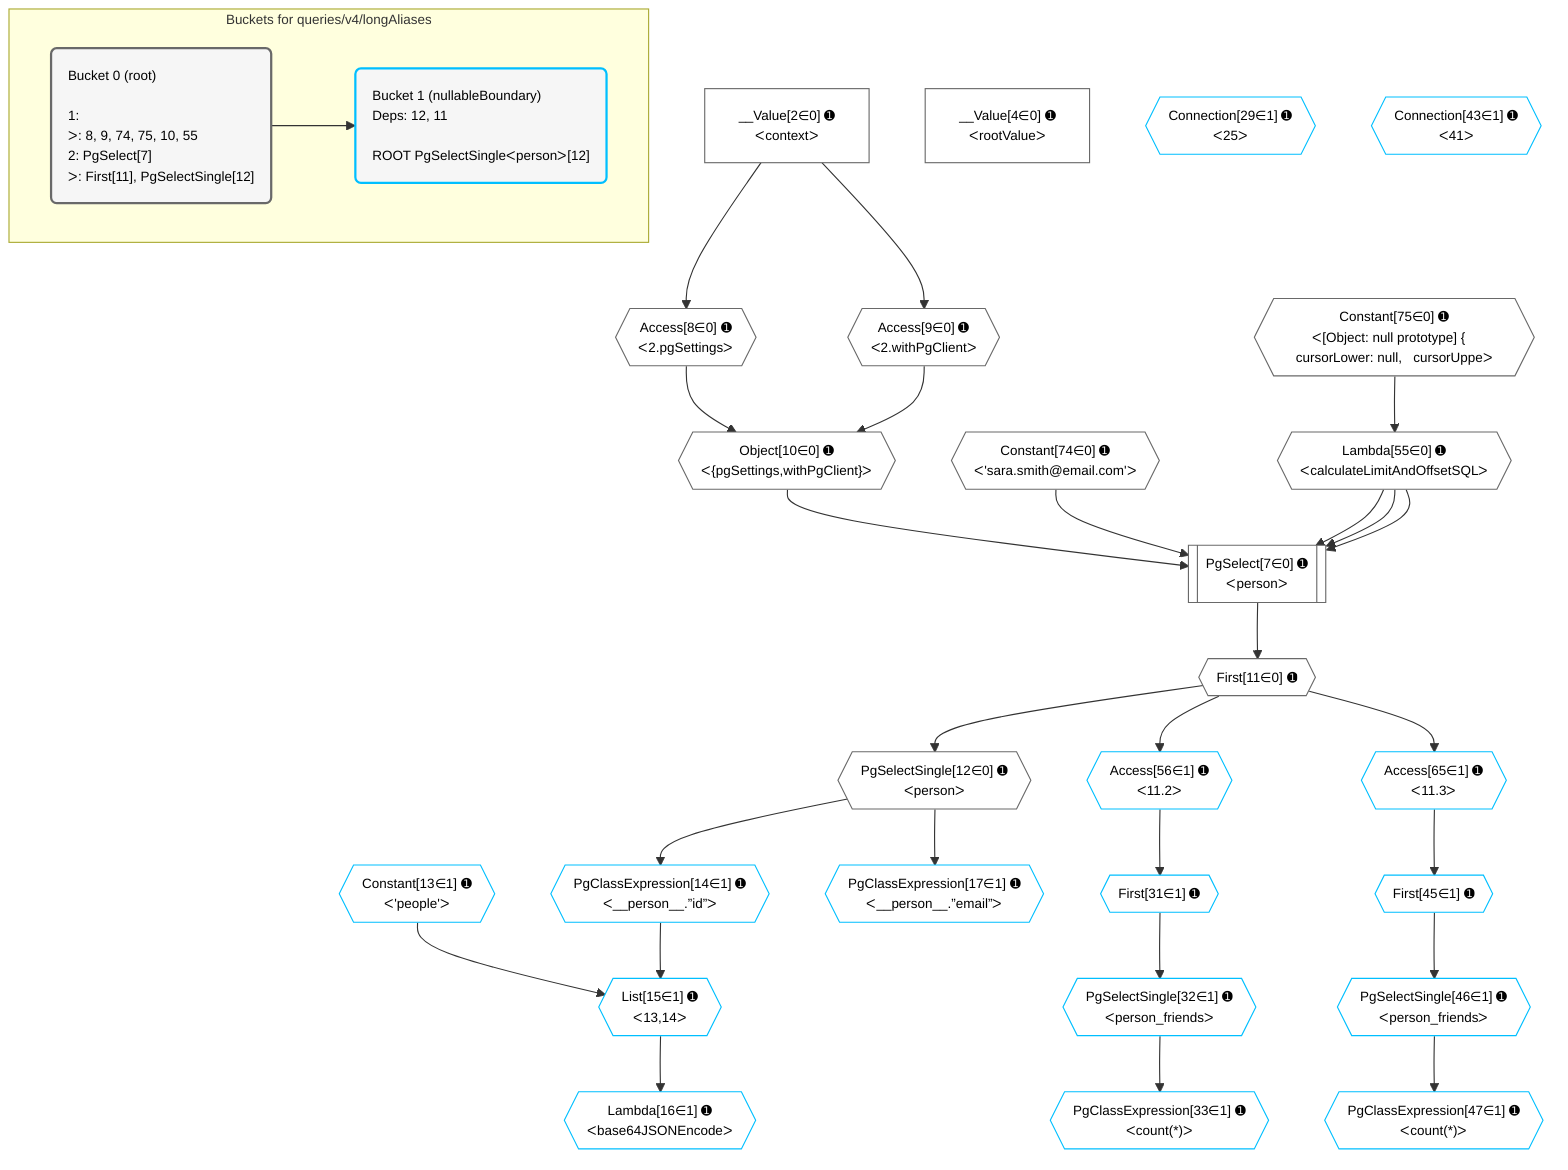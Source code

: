 %%{init: {'themeVariables': { 'fontSize': '12px'}}}%%
graph TD
    classDef path fill:#eee,stroke:#000,color:#000
    classDef plan fill:#fff,stroke-width:1px,color:#000
    classDef itemplan fill:#fff,stroke-width:2px,color:#000
    classDef unbatchedplan fill:#dff,stroke-width:1px,color:#000
    classDef sideeffectplan fill:#fcc,stroke-width:2px,color:#000
    classDef bucket fill:#f6f6f6,color:#000,stroke-width:2px,text-align:left


    %% plan dependencies
    PgSelect7[["PgSelect[7∈0] ➊<br />ᐸpersonᐳ"]]:::plan
    Object10{{"Object[10∈0] ➊<br />ᐸ{pgSettings,withPgClient}ᐳ"}}:::plan
    Constant74{{"Constant[74∈0] ➊<br />ᐸ'sara.smith@email.com'ᐳ"}}:::plan
    Lambda55{{"Lambda[55∈0] ➊<br />ᐸcalculateLimitAndOffsetSQLᐳ"}}:::plan
    Object10 & Constant74 & Lambda55 & Lambda55 & Lambda55 --> PgSelect7
    Access8{{"Access[8∈0] ➊<br />ᐸ2.pgSettingsᐳ"}}:::plan
    Access9{{"Access[9∈0] ➊<br />ᐸ2.withPgClientᐳ"}}:::plan
    Access8 & Access9 --> Object10
    __Value2["__Value[2∈0] ➊<br />ᐸcontextᐳ"]:::plan
    __Value2 --> Access8
    __Value2 --> Access9
    First11{{"First[11∈0] ➊"}}:::plan
    PgSelect7 --> First11
    PgSelectSingle12{{"PgSelectSingle[12∈0] ➊<br />ᐸpersonᐳ"}}:::plan
    First11 --> PgSelectSingle12
    Constant75{{"Constant[75∈0] ➊<br />ᐸ[Object: null prototype] {   cursorLower: null,   cursorUppeᐳ"}}:::plan
    Constant75 --> Lambda55
    __Value4["__Value[4∈0] ➊<br />ᐸrootValueᐳ"]:::plan
    List15{{"List[15∈1] ➊<br />ᐸ13,14ᐳ"}}:::plan
    Constant13{{"Constant[13∈1] ➊<br />ᐸ'people'ᐳ"}}:::plan
    PgClassExpression14{{"PgClassExpression[14∈1] ➊<br />ᐸ__person__.”id”ᐳ"}}:::plan
    Constant13 & PgClassExpression14 --> List15
    PgSelectSingle12 --> PgClassExpression14
    Lambda16{{"Lambda[16∈1] ➊<br />ᐸbase64JSONEncodeᐳ"}}:::plan
    List15 --> Lambda16
    PgClassExpression17{{"PgClassExpression[17∈1] ➊<br />ᐸ__person__.”email”ᐳ"}}:::plan
    PgSelectSingle12 --> PgClassExpression17
    First31{{"First[31∈1] ➊"}}:::plan
    Access56{{"Access[56∈1] ➊<br />ᐸ11.2ᐳ"}}:::plan
    Access56 --> First31
    PgSelectSingle32{{"PgSelectSingle[32∈1] ➊<br />ᐸperson_friendsᐳ"}}:::plan
    First31 --> PgSelectSingle32
    PgClassExpression33{{"PgClassExpression[33∈1] ➊<br />ᐸcount(*)ᐳ"}}:::plan
    PgSelectSingle32 --> PgClassExpression33
    First45{{"First[45∈1] ➊"}}:::plan
    Access65{{"Access[65∈1] ➊<br />ᐸ11.3ᐳ"}}:::plan
    Access65 --> First45
    PgSelectSingle46{{"PgSelectSingle[46∈1] ➊<br />ᐸperson_friendsᐳ"}}:::plan
    First45 --> PgSelectSingle46
    PgClassExpression47{{"PgClassExpression[47∈1] ➊<br />ᐸcount(*)ᐳ"}}:::plan
    PgSelectSingle46 --> PgClassExpression47
    First11 --> Access56
    First11 --> Access65
    Connection29{{"Connection[29∈1] ➊<br />ᐸ25ᐳ"}}:::plan
    Connection43{{"Connection[43∈1] ➊<br />ᐸ41ᐳ"}}:::plan

    %% define steps

    subgraph "Buckets for queries/v4/longAliases"
    Bucket0("Bucket 0 (root)<br /><br />1: <br />ᐳ: 8, 9, 74, 75, 10, 55<br />2: PgSelect[7]<br />ᐳ: First[11], PgSelectSingle[12]"):::bucket
    classDef bucket0 stroke:#696969
    class Bucket0,__Value2,__Value4,PgSelect7,Access8,Access9,Object10,First11,PgSelectSingle12,Lambda55,Constant74,Constant75 bucket0
    Bucket1("Bucket 1 (nullableBoundary)<br />Deps: 12, 11<br /><br />ROOT PgSelectSingleᐸpersonᐳ[12]"):::bucket
    classDef bucket1 stroke:#00bfff
    class Bucket1,Constant13,PgClassExpression14,List15,Lambda16,PgClassExpression17,Connection29,First31,PgSelectSingle32,PgClassExpression33,Connection43,First45,PgSelectSingle46,PgClassExpression47,Access56,Access65 bucket1
    Bucket0 --> Bucket1
    end